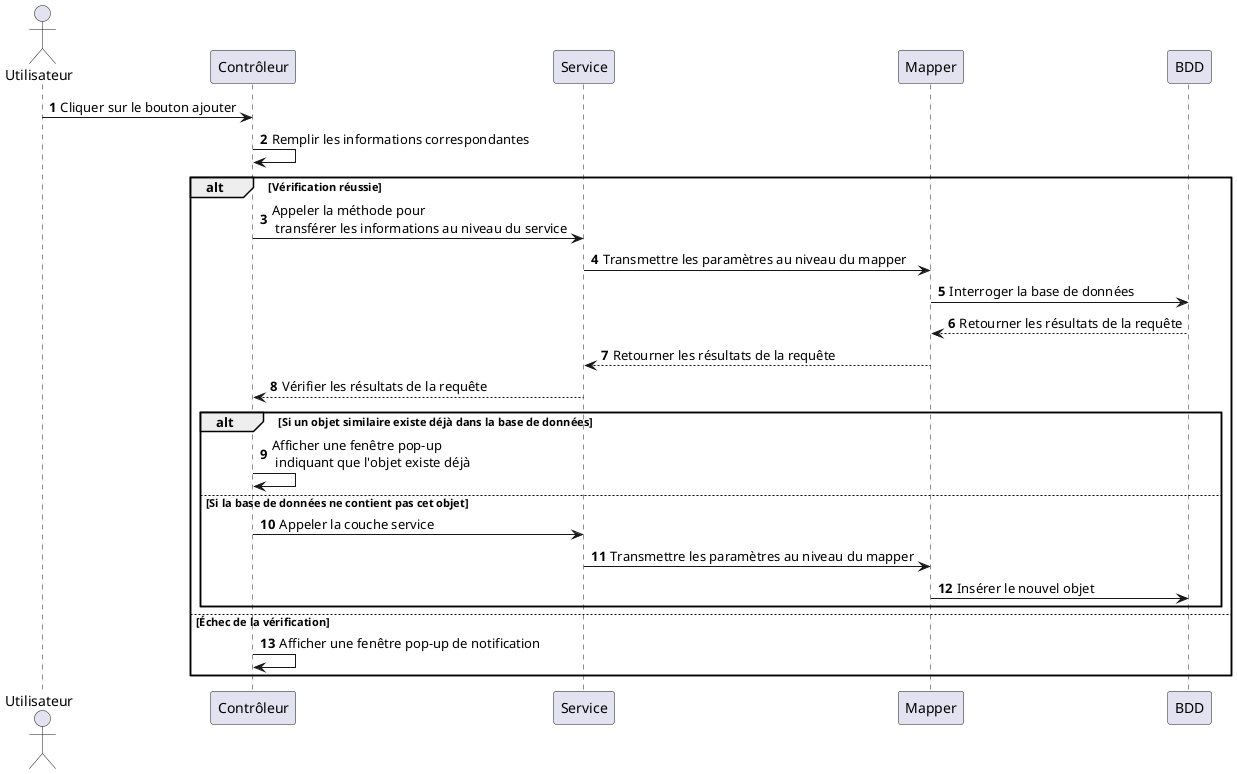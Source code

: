 @startuml
'https://plantuml.com/sequence-diagram

autonumber
Actor Utilisateur
Utilisateur -> Contrôleur: Cliquer sur le bouton ajouter
Contrôleur -> Contrôleur: Remplir les informations correspondantes
alt Vérification réussie
Contrôleur -> Service: Appeler la méthode pour \n transférer les informations au niveau du service
Service -> Mapper: Transmettre les paramètres au niveau du mapper
Mapper -> BDD: Interroger la base de données
BDD --> Mapper: Retourner les résultats de la requête
Mapper --> Service: Retourner les résultats de la requête
Service --> Contrôleur: Vérifier les résultats de la requête
alt Si un objet similaire existe déjà dans la base de données
Contrôleur -> Contrôleur: Afficher une fenêtre pop-up \n indiquant que l'objet existe déjà
else Si la base de données ne contient pas cet objet
Contrôleur -> Service: Appeler la couche service
Service -> Mapper: Transmettre les paramètres au niveau du mapper
Mapper -> BDD: Insérer le nouvel objet
end
else Échec de la vérification
Contrôleur -> Contrôleur: Afficher une fenêtre pop-up de notification
end


@enduml